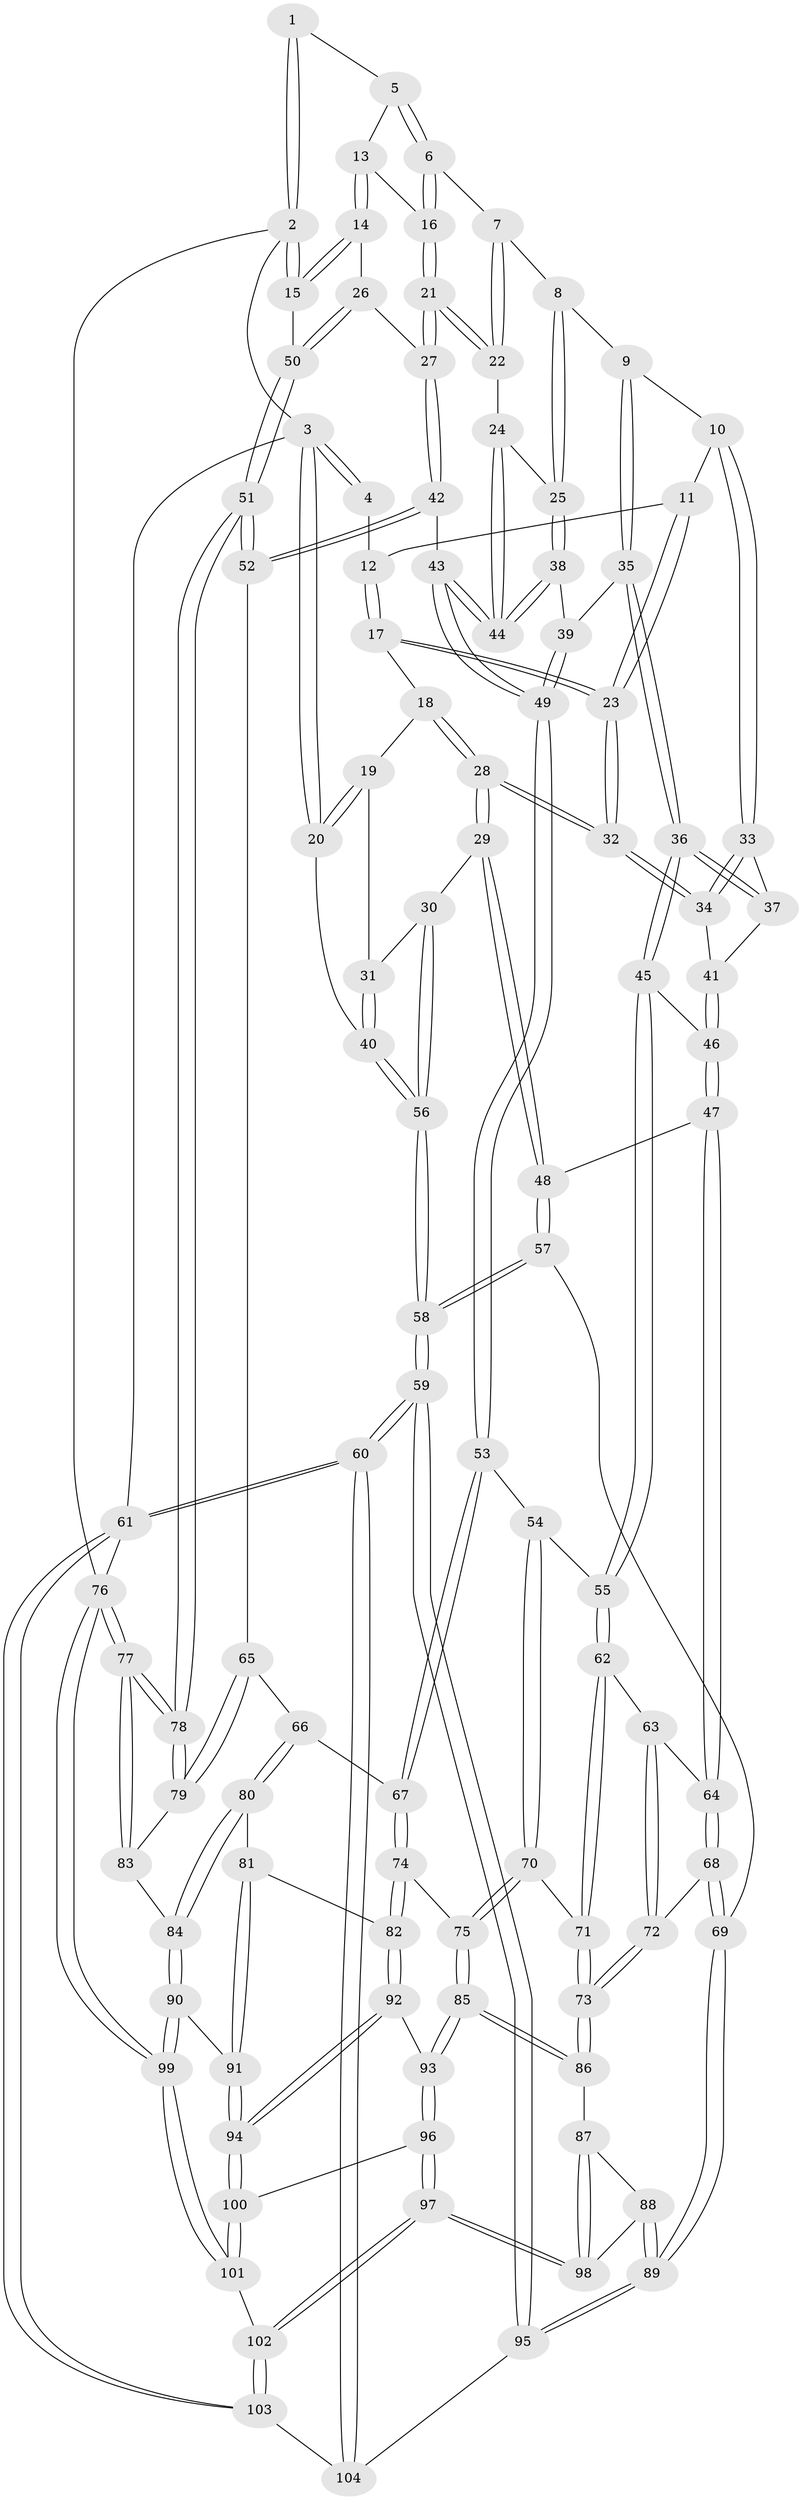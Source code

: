 // Generated by graph-tools (version 1.1) at 2025/11/02/27/25 16:11:54]
// undirected, 104 vertices, 257 edges
graph export_dot {
graph [start="1"]
  node [color=gray90,style=filled];
  1 [pos="+0.6321567493196935+0"];
  2 [pos="+1+0"];
  3 [pos="+0+0"];
  4 [pos="+0.20982302122037913+0"];
  5 [pos="+0.6325870868392505+0"];
  6 [pos="+0.6319919406753596+0"];
  7 [pos="+0.6025821848784437+0"];
  8 [pos="+0.5373025674834347+0.04421023343085855"];
  9 [pos="+0.4321497169715767+0.11234359531705733"];
  10 [pos="+0.31950061717911715+0.08683954291245143"];
  11 [pos="+0.2604725244093565+0"];
  12 [pos="+0.22780206531072078+0"];
  13 [pos="+0.8841468974740138+0.05727990538343014"];
  14 [pos="+1+0.08885176798436581"];
  15 [pos="+1+0"];
  16 [pos="+0.78827576162127+0.11063161112077899"];
  17 [pos="+0.1495525091991786+0.07037378474179372"];
  18 [pos="+0.09084025069408426+0.12054656802961332"];
  19 [pos="+0.05998982301253978+0.12077425429706931"];
  20 [pos="+0+0"];
  21 [pos="+0.7901558322031362+0.17972509659118557"];
  22 [pos="+0.6978648219304329+0.18327355408538246"];
  23 [pos="+0.19826860815686845+0.186437221815044"];
  24 [pos="+0.6891266913706161+0.18932770261966464"];
  25 [pos="+0.5848122942391827+0.20890443550689472"];
  26 [pos="+0.8528832907827387+0.23416372113997538"];
  27 [pos="+0.8496229263486764+0.23507775381578058"];
  28 [pos="+0.15067197007546682+0.24658529300502038"];
  29 [pos="+0.11661401041458627+0.3230514950416591"];
  30 [pos="+0.06703187438362851+0.32482548681751855"];
  31 [pos="+0.03755861914617229+0.17953319547731958"];
  32 [pos="+0.2014181259974047+0.20600357408325817"];
  33 [pos="+0.3037434620630346+0.13884086083227837"];
  34 [pos="+0.21217382675518817+0.2045189886114067"];
  35 [pos="+0.436762851357613+0.2923554649431654"];
  36 [pos="+0.4147493492245751+0.3175961275109321"];
  37 [pos="+0.32570703564832926+0.1993262063459182"];
  38 [pos="+0.5716711480165729+0.2347886978309646"];
  39 [pos="+0.5449350545155992+0.2556932058974329"];
  40 [pos="+0+0.20164001922124913"];
  41 [pos="+0.2628977598021783+0.237074873939327"];
  42 [pos="+0.7843895727663918+0.3936575739598525"];
  43 [pos="+0.7354194753537406+0.40746506955102446"];
  44 [pos="+0.6936301307690366+0.3342753536932366"];
  45 [pos="+0.38723561030206777+0.38195497816333124"];
  46 [pos="+0.35736187969802685+0.38429608494810025"];
  47 [pos="+0.23886522839649396+0.4153695993825211"];
  48 [pos="+0.21534426259086106+0.40509648439093215"];
  49 [pos="+0.658669019243793+0.47215904095107303"];
  50 [pos="+1+0.4377400659263463"];
  51 [pos="+1+0.45736825119627506"];
  52 [pos="+0.9087967936385133+0.46896795207967323"];
  53 [pos="+0.6511387463032022+0.48143345111543123"];
  54 [pos="+0.48718561754198314+0.476817595783077"];
  55 [pos="+0.43546350503197995+0.44050753203135623"];
  56 [pos="+0+0.40757207894880493"];
  57 [pos="+0+0.6458236598590791"];
  58 [pos="+0+0.6253921272484444"];
  59 [pos="+0+0.9203579162594254"];
  60 [pos="+0+1"];
  61 [pos="+0+1"];
  62 [pos="+0.33712810828250606+0.5910907089768371"];
  63 [pos="+0.2917974110218465+0.5880036998906727"];
  64 [pos="+0.23565429404968805+0.4454791391695349"];
  65 [pos="+0.8510535566979099+0.6209963574048596"];
  66 [pos="+0.747177122852108+0.6390438705681585"];
  67 [pos="+0.6628088425645616+0.5253749676129352"];
  68 [pos="+0.1335869774806955+0.6624990385936496"];
  69 [pos="+0.026592149843078814+0.6813457771781019"];
  70 [pos="+0.4583891744303879+0.6781915748046263"];
  71 [pos="+0.3819759764350028+0.6613482770565235"];
  72 [pos="+0.20901752789222136+0.6831023832183042"];
  73 [pos="+0.25437723932234513+0.7211538527133581"];
  74 [pos="+0.5497033105547738+0.7153785348540544"];
  75 [pos="+0.4806244879390132+0.7143820258608249"];
  76 [pos="+1+1"];
  77 [pos="+1+1"];
  78 [pos="+1+0.7146245270107837"];
  79 [pos="+0.967675370461809+0.7306593165840635"];
  80 [pos="+0.7266928087281823+0.7267553335281556"];
  81 [pos="+0.6733620939644542+0.7479514973230194"];
  82 [pos="+0.6094353860578557+0.7512180073696799"];
  83 [pos="+0.8367091991268845+0.8327735892106766"];
  84 [pos="+0.8311048811559462+0.8338634064971173"];
  85 [pos="+0.42729274830076214+0.8288536389613187"];
  86 [pos="+0.28111255973406835+0.7957815039478275"];
  87 [pos="+0.2735197314803408+0.8071417545610308"];
  88 [pos="+0.15534742146802+0.8773667255836541"];
  89 [pos="+0.1257104464132288+0.8871206901025432"];
  90 [pos="+0.7965289753032367+0.8839434572939121"];
  91 [pos="+0.6806374568228636+0.8826285477330487"];
  92 [pos="+0.593174946745411+0.8638631324877944"];
  93 [pos="+0.43328632374249754+0.8487975607656967"];
  94 [pos="+0.6234288569867479+0.914491074428346"];
  95 [pos="+0.12329164930115696+0.8958491239100951"];
  96 [pos="+0.4323925404660841+0.8655216287151178"];
  97 [pos="+0.3534457369478456+1"];
  98 [pos="+0.28552577855512323+0.9354420165565787"];
  99 [pos="+0.7628152995885873+1"];
  100 [pos="+0.6086169980065462+0.9827628354453998"];
  101 [pos="+0.6298546017848634+1"];
  102 [pos="+0.3441321040738444+1"];
  103 [pos="+0.24152280915474816+1"];
  104 [pos="+0.12318606120800414+0.9344009840846331"];
  1 -- 2;
  1 -- 2;
  1 -- 5;
  2 -- 3;
  2 -- 15;
  2 -- 15;
  2 -- 76;
  3 -- 4;
  3 -- 4;
  3 -- 20;
  3 -- 20;
  3 -- 61;
  4 -- 12;
  5 -- 6;
  5 -- 6;
  5 -- 13;
  6 -- 7;
  6 -- 16;
  6 -- 16;
  7 -- 8;
  7 -- 22;
  7 -- 22;
  8 -- 9;
  8 -- 25;
  8 -- 25;
  9 -- 10;
  9 -- 35;
  9 -- 35;
  10 -- 11;
  10 -- 33;
  10 -- 33;
  11 -- 12;
  11 -- 23;
  11 -- 23;
  12 -- 17;
  12 -- 17;
  13 -- 14;
  13 -- 14;
  13 -- 16;
  14 -- 15;
  14 -- 15;
  14 -- 26;
  15 -- 50;
  16 -- 21;
  16 -- 21;
  17 -- 18;
  17 -- 23;
  17 -- 23;
  18 -- 19;
  18 -- 28;
  18 -- 28;
  19 -- 20;
  19 -- 20;
  19 -- 31;
  20 -- 40;
  21 -- 22;
  21 -- 22;
  21 -- 27;
  21 -- 27;
  22 -- 24;
  23 -- 32;
  23 -- 32;
  24 -- 25;
  24 -- 44;
  24 -- 44;
  25 -- 38;
  25 -- 38;
  26 -- 27;
  26 -- 50;
  26 -- 50;
  27 -- 42;
  27 -- 42;
  28 -- 29;
  28 -- 29;
  28 -- 32;
  28 -- 32;
  29 -- 30;
  29 -- 48;
  29 -- 48;
  30 -- 31;
  30 -- 56;
  30 -- 56;
  31 -- 40;
  31 -- 40;
  32 -- 34;
  32 -- 34;
  33 -- 34;
  33 -- 34;
  33 -- 37;
  34 -- 41;
  35 -- 36;
  35 -- 36;
  35 -- 39;
  36 -- 37;
  36 -- 37;
  36 -- 45;
  36 -- 45;
  37 -- 41;
  38 -- 39;
  38 -- 44;
  38 -- 44;
  39 -- 49;
  39 -- 49;
  40 -- 56;
  40 -- 56;
  41 -- 46;
  41 -- 46;
  42 -- 43;
  42 -- 52;
  42 -- 52;
  43 -- 44;
  43 -- 44;
  43 -- 49;
  43 -- 49;
  45 -- 46;
  45 -- 55;
  45 -- 55;
  46 -- 47;
  46 -- 47;
  47 -- 48;
  47 -- 64;
  47 -- 64;
  48 -- 57;
  48 -- 57;
  49 -- 53;
  49 -- 53;
  50 -- 51;
  50 -- 51;
  51 -- 52;
  51 -- 52;
  51 -- 78;
  51 -- 78;
  52 -- 65;
  53 -- 54;
  53 -- 67;
  53 -- 67;
  54 -- 55;
  54 -- 70;
  54 -- 70;
  55 -- 62;
  55 -- 62;
  56 -- 58;
  56 -- 58;
  57 -- 58;
  57 -- 58;
  57 -- 69;
  58 -- 59;
  58 -- 59;
  59 -- 60;
  59 -- 60;
  59 -- 95;
  59 -- 95;
  60 -- 61;
  60 -- 61;
  60 -- 104;
  60 -- 104;
  61 -- 76;
  61 -- 103;
  61 -- 103;
  62 -- 63;
  62 -- 71;
  62 -- 71;
  63 -- 64;
  63 -- 72;
  63 -- 72;
  64 -- 68;
  64 -- 68;
  65 -- 66;
  65 -- 79;
  65 -- 79;
  66 -- 67;
  66 -- 80;
  66 -- 80;
  67 -- 74;
  67 -- 74;
  68 -- 69;
  68 -- 69;
  68 -- 72;
  69 -- 89;
  69 -- 89;
  70 -- 71;
  70 -- 75;
  70 -- 75;
  71 -- 73;
  71 -- 73;
  72 -- 73;
  72 -- 73;
  73 -- 86;
  73 -- 86;
  74 -- 75;
  74 -- 82;
  74 -- 82;
  75 -- 85;
  75 -- 85;
  76 -- 77;
  76 -- 77;
  76 -- 99;
  76 -- 99;
  77 -- 78;
  77 -- 78;
  77 -- 83;
  77 -- 83;
  78 -- 79;
  78 -- 79;
  79 -- 83;
  80 -- 81;
  80 -- 84;
  80 -- 84;
  81 -- 82;
  81 -- 91;
  81 -- 91;
  82 -- 92;
  82 -- 92;
  83 -- 84;
  84 -- 90;
  84 -- 90;
  85 -- 86;
  85 -- 86;
  85 -- 93;
  85 -- 93;
  86 -- 87;
  87 -- 88;
  87 -- 98;
  87 -- 98;
  88 -- 89;
  88 -- 89;
  88 -- 98;
  89 -- 95;
  89 -- 95;
  90 -- 91;
  90 -- 99;
  90 -- 99;
  91 -- 94;
  91 -- 94;
  92 -- 93;
  92 -- 94;
  92 -- 94;
  93 -- 96;
  93 -- 96;
  94 -- 100;
  94 -- 100;
  95 -- 104;
  96 -- 97;
  96 -- 97;
  96 -- 100;
  97 -- 98;
  97 -- 98;
  97 -- 102;
  97 -- 102;
  99 -- 101;
  99 -- 101;
  100 -- 101;
  100 -- 101;
  101 -- 102;
  102 -- 103;
  102 -- 103;
  103 -- 104;
}
